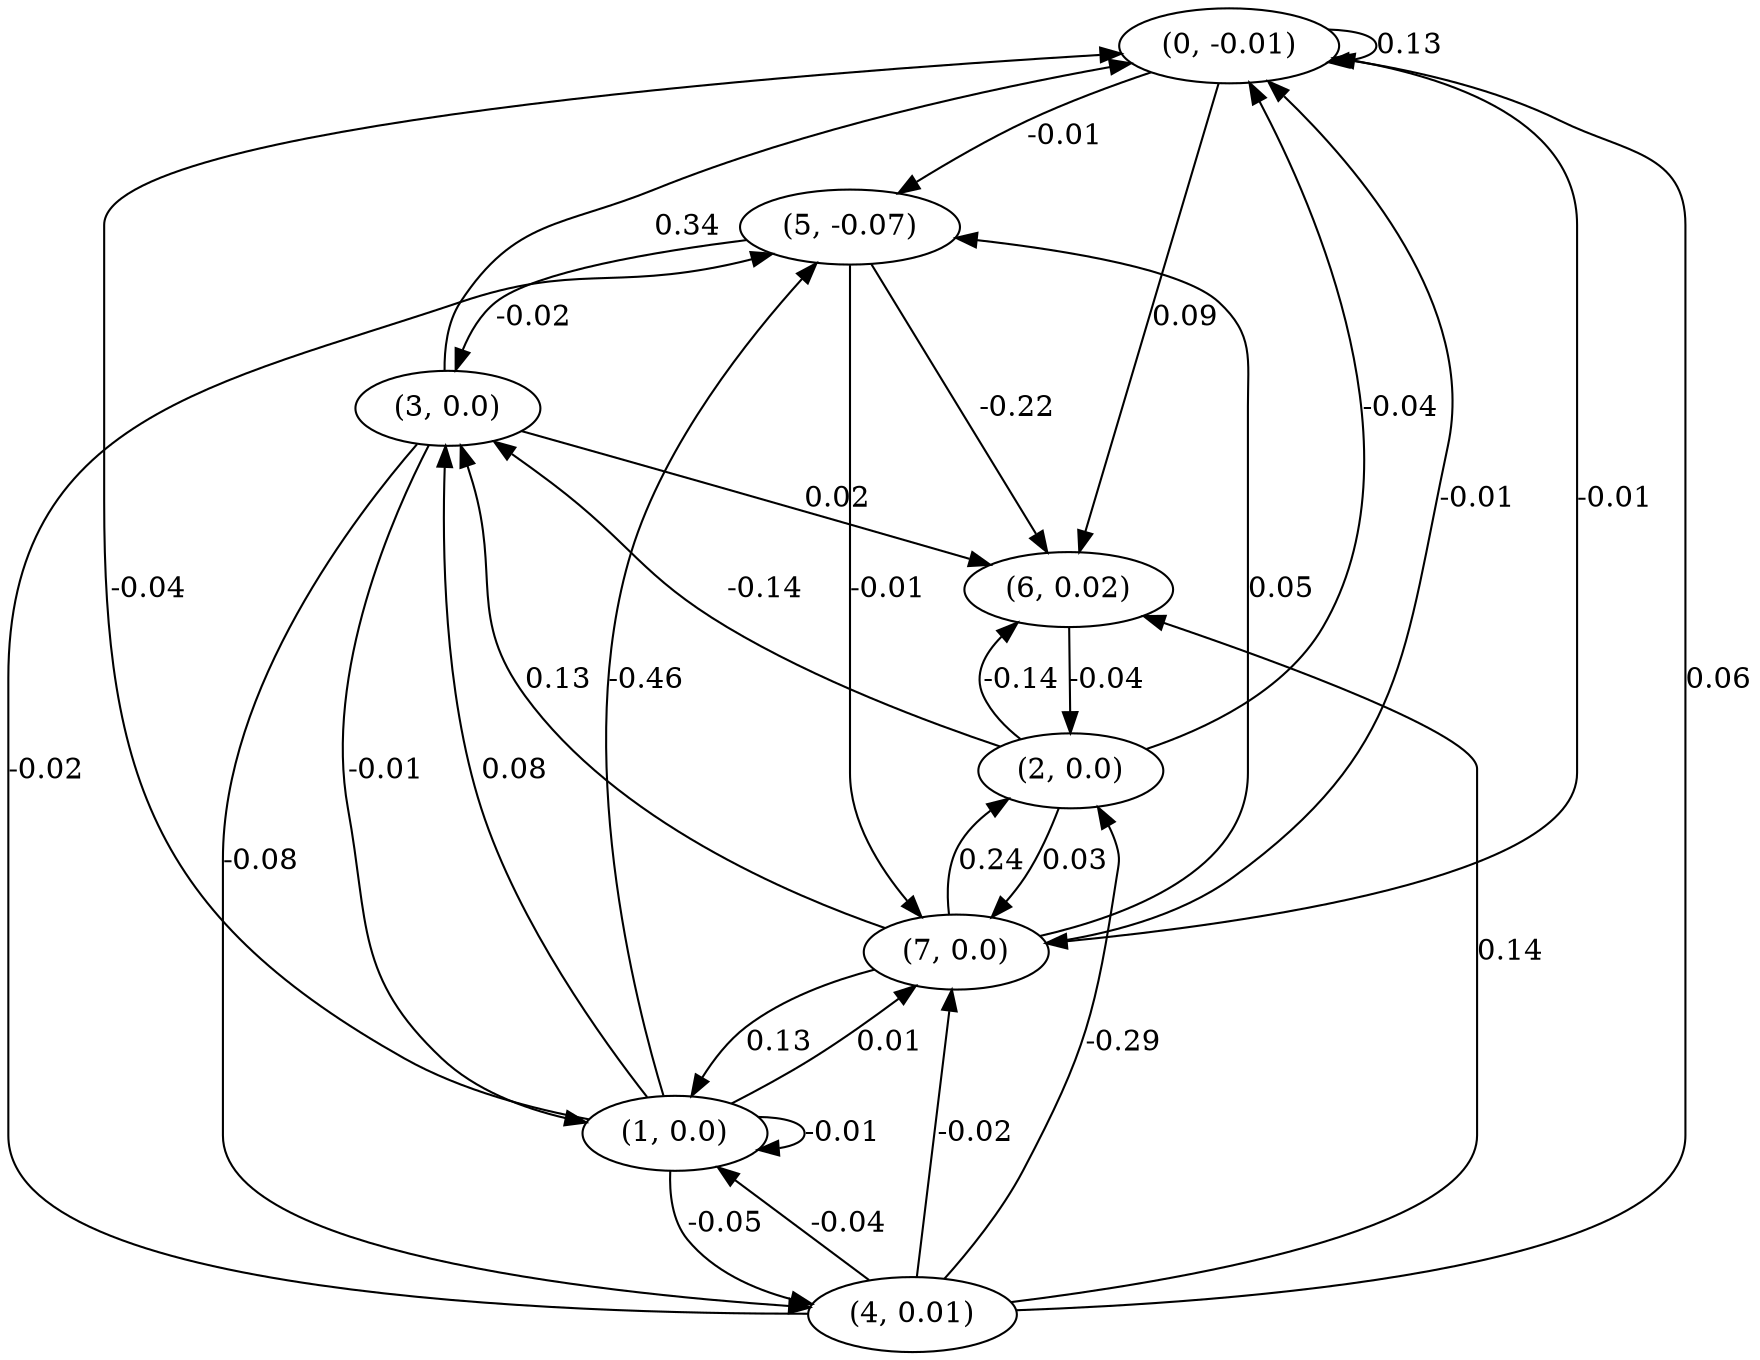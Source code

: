 digraph {
    0 [ label = "(0, -0.01)" ]
    1 [ label = "(1, 0.0)" ]
    2 [ label = "(2, 0.0)" ]
    3 [ label = "(3, 0.0)" ]
    4 [ label = "(4, 0.01)" ]
    5 [ label = "(5, -0.07)" ]
    6 [ label = "(6, 0.02)" ]
    7 [ label = "(7, 0.0)" ]
    0 -> 0 [ label = "0.13" ]
    1 -> 1 [ label = "-0.01" ]
    1 -> 0 [ label = "-0.04" ]
    2 -> 0 [ label = "-0.04" ]
    3 -> 0 [ label = "0.34" ]
    4 -> 0 [ label = "0.06" ]
    7 -> 0 [ label = "-0.01" ]
    3 -> 1 [ label = "-0.01" ]
    4 -> 1 [ label = "-0.04" ]
    7 -> 1 [ label = "0.13" ]
    4 -> 2 [ label = "-0.29" ]
    6 -> 2 [ label = "-0.04" ]
    7 -> 2 [ label = "0.24" ]
    1 -> 3 [ label = "0.08" ]
    2 -> 3 [ label = "-0.14" ]
    5 -> 3 [ label = "-0.02" ]
    7 -> 3 [ label = "0.13" ]
    1 -> 4 [ label = "-0.05" ]
    3 -> 4 [ label = "-0.08" ]
    0 -> 5 [ label = "-0.01" ]
    1 -> 5 [ label = "-0.46" ]
    4 -> 5 [ label = "-0.02" ]
    7 -> 5 [ label = "0.05" ]
    0 -> 6 [ label = "0.09" ]
    2 -> 6 [ label = "-0.14" ]
    3 -> 6 [ label = "0.02" ]
    4 -> 6 [ label = "0.14" ]
    5 -> 6 [ label = "-0.22" ]
    0 -> 7 [ label = "-0.01" ]
    1 -> 7 [ label = "0.01" ]
    2 -> 7 [ label = "0.03" ]
    4 -> 7 [ label = "-0.02" ]
    5 -> 7 [ label = "-0.01" ]
}

